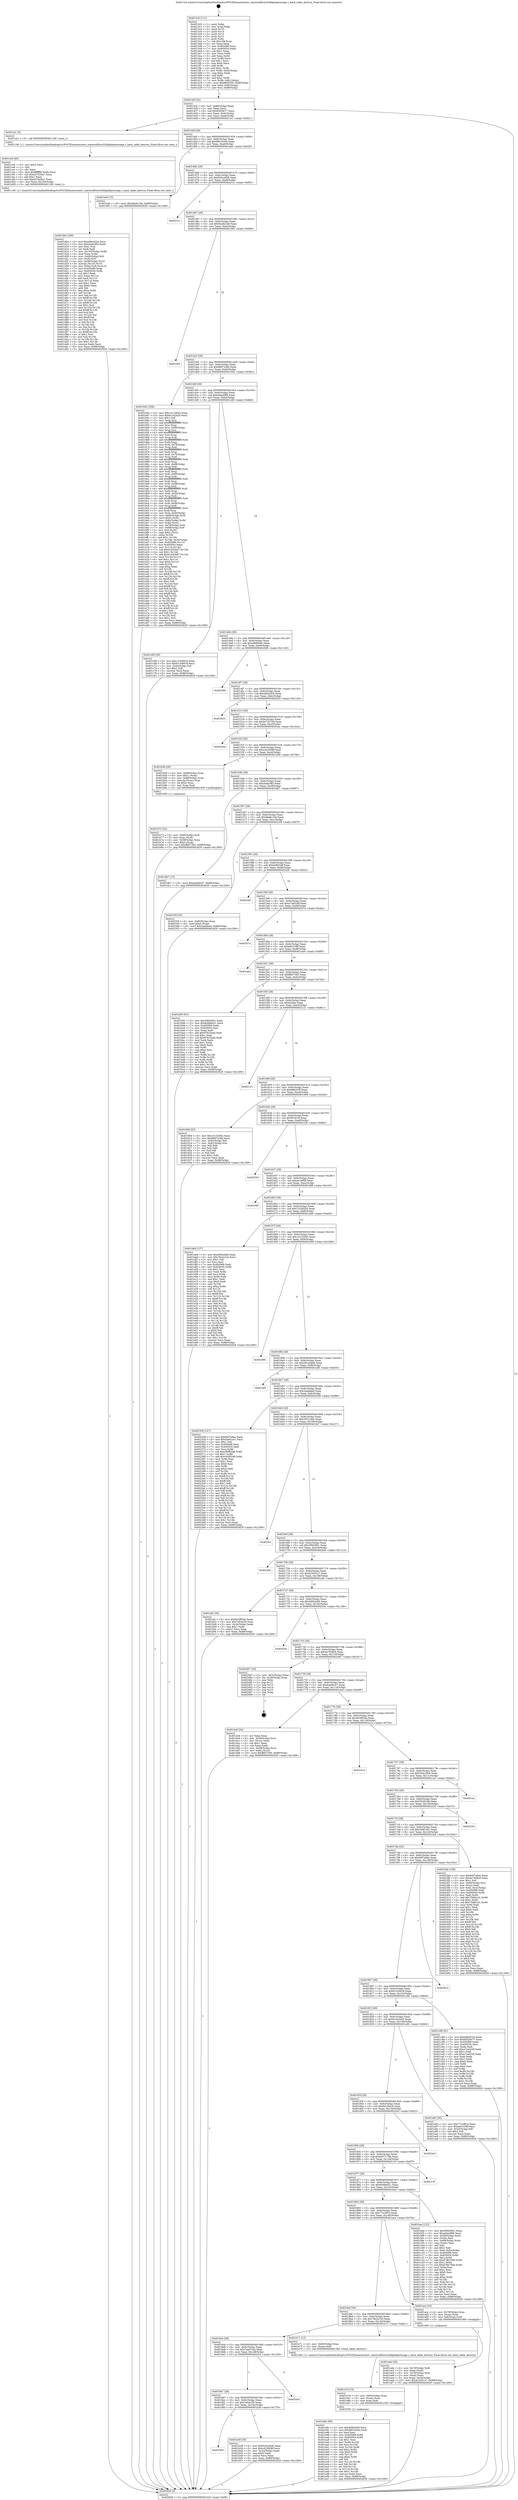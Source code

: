 digraph "0x4013c0" {
  label = "0x4013c0 (/mnt/c/Users/mathe/Desktop/tcc/POCII/binaries/extr_reactosdllwin32dbghelpstorage.c_hash_table_destroy_Final-ollvm.out::main(0))"
  labelloc = "t"
  node[shape=record]

  Entry [label="",width=0.3,height=0.3,shape=circle,fillcolor=black,style=filled]
  "0x40142f" [label="{
     0x40142f [32]\l
     | [instrs]\l
     &nbsp;&nbsp;0x40142f \<+6\>: mov -0x88(%rbp),%eax\l
     &nbsp;&nbsp;0x401435 \<+2\>: mov %eax,%ecx\l
     &nbsp;&nbsp;0x401437 \<+6\>: sub $0x83f28e77,%ecx\l
     &nbsp;&nbsp;0x40143d \<+6\>: mov %eax,-0x9c(%rbp)\l
     &nbsp;&nbsp;0x401443 \<+6\>: mov %ecx,-0xa0(%rbp)\l
     &nbsp;&nbsp;0x401449 \<+6\>: je 0000000000401ce1 \<main+0x921\>\l
  }"]
  "0x401ce1" [label="{
     0x401ce1 [5]\l
     | [instrs]\l
     &nbsp;&nbsp;0x401ce1 \<+5\>: call 0000000000401160 \<next_i\>\l
     | [calls]\l
     &nbsp;&nbsp;0x401160 \{1\} (/mnt/c/Users/mathe/Desktop/tcc/POCII/binaries/extr_reactosdllwin32dbghelpstorage.c_hash_table_destroy_Final-ollvm.out::next_i)\l
  }"]
  "0x40144f" [label="{
     0x40144f [28]\l
     | [instrs]\l
     &nbsp;&nbsp;0x40144f \<+5\>: jmp 0000000000401454 \<main+0x94\>\l
     &nbsp;&nbsp;0x401454 \<+6\>: mov -0x9c(%rbp),%eax\l
     &nbsp;&nbsp;0x40145a \<+5\>: sub $0x8851bc0a,%eax\l
     &nbsp;&nbsp;0x40145f \<+6\>: mov %eax,-0xa4(%rbp)\l
     &nbsp;&nbsp;0x401465 \<+6\>: je 0000000000401ee6 \<main+0xb26\>\l
  }"]
  Exit [label="",width=0.3,height=0.3,shape=circle,fillcolor=black,style=filled,peripheries=2]
  "0x401ee6" [label="{
     0x401ee6 [15]\l
     | [instrs]\l
     &nbsp;&nbsp;0x401ee6 \<+10\>: movl $0xdba6c10e,-0x88(%rbp)\l
     &nbsp;&nbsp;0x401ef0 \<+5\>: jmp 0000000000402629 \<main+0x1269\>\l
  }"]
  "0x40146b" [label="{
     0x40146b [28]\l
     | [instrs]\l
     &nbsp;&nbsp;0x40146b \<+5\>: jmp 0000000000401470 \<main+0xb0\>\l
     &nbsp;&nbsp;0x401470 \<+6\>: mov -0x9c(%rbp),%eax\l
     &nbsp;&nbsp;0x401476 \<+5\>: sub $0x925ce928,%eax\l
     &nbsp;&nbsp;0x40147b \<+6\>: mov %eax,-0xa8(%rbp)\l
     &nbsp;&nbsp;0x401481 \<+6\>: je 000000000040231c \<main+0xf5c\>\l
  }"]
  "0x401e8c" [label="{
     0x401e8c [90]\l
     | [instrs]\l
     &nbsp;&nbsp;0x401e8c \<+5\>: mov $0x495b44f4,%ecx\l
     &nbsp;&nbsp;0x401e91 \<+5\>: mov $0x8851bc0a,%edx\l
     &nbsp;&nbsp;0x401e96 \<+2\>: xor %esi,%esi\l
     &nbsp;&nbsp;0x401e98 \<+8\>: mov 0x405068,%r8d\l
     &nbsp;&nbsp;0x401ea0 \<+8\>: mov 0x405054,%r9d\l
     &nbsp;&nbsp;0x401ea8 \<+3\>: sub $0x1,%esi\l
     &nbsp;&nbsp;0x401eab \<+3\>: mov %r8d,%r10d\l
     &nbsp;&nbsp;0x401eae \<+3\>: add %esi,%r10d\l
     &nbsp;&nbsp;0x401eb1 \<+4\>: imul %r10d,%r8d\l
     &nbsp;&nbsp;0x401eb5 \<+4\>: and $0x1,%r8d\l
     &nbsp;&nbsp;0x401eb9 \<+4\>: cmp $0x0,%r8d\l
     &nbsp;&nbsp;0x401ebd \<+4\>: sete %r11b\l
     &nbsp;&nbsp;0x401ec1 \<+4\>: cmp $0xa,%r9d\l
     &nbsp;&nbsp;0x401ec5 \<+3\>: setl %bl\l
     &nbsp;&nbsp;0x401ec8 \<+3\>: mov %r11b,%r14b\l
     &nbsp;&nbsp;0x401ecb \<+3\>: and %bl,%r14b\l
     &nbsp;&nbsp;0x401ece \<+3\>: xor %bl,%r11b\l
     &nbsp;&nbsp;0x401ed1 \<+3\>: or %r11b,%r14b\l
     &nbsp;&nbsp;0x401ed4 \<+4\>: test $0x1,%r14b\l
     &nbsp;&nbsp;0x401ed8 \<+3\>: cmovne %edx,%ecx\l
     &nbsp;&nbsp;0x401edb \<+6\>: mov %ecx,-0x88(%rbp)\l
     &nbsp;&nbsp;0x401ee1 \<+5\>: jmp 0000000000402629 \<main+0x1269\>\l
  }"]
  "0x40231c" [label="{
     0x40231c\l
  }", style=dashed]
  "0x401487" [label="{
     0x401487 [28]\l
     | [instrs]\l
     &nbsp;&nbsp;0x401487 \<+5\>: jmp 000000000040148c \<main+0xcc\>\l
     &nbsp;&nbsp;0x40148c \<+6\>: mov -0x9c(%rbp),%eax\l
     &nbsp;&nbsp;0x401492 \<+5\>: sub $0x92a822e0,%eax\l
     &nbsp;&nbsp;0x401497 \<+6\>: mov %eax,-0xac(%rbp)\l
     &nbsp;&nbsp;0x40149d \<+6\>: je 0000000000401f50 \<main+0xb90\>\l
  }"]
  "0x401e7d" [label="{
     0x401e7d [15]\l
     | [instrs]\l
     &nbsp;&nbsp;0x401e7d \<+4\>: mov -0x60(%rbp),%rax\l
     &nbsp;&nbsp;0x401e81 \<+3\>: mov (%rax),%rax\l
     &nbsp;&nbsp;0x401e84 \<+3\>: mov %rax,%rdi\l
     &nbsp;&nbsp;0x401e87 \<+5\>: call 0000000000401030 \<free@plt\>\l
     | [calls]\l
     &nbsp;&nbsp;0x401030 \{1\} (unknown)\l
  }"]
  "0x401f50" [label="{
     0x401f50\l
  }", style=dashed]
  "0x4014a3" [label="{
     0x4014a3 [28]\l
     | [instrs]\l
     &nbsp;&nbsp;0x4014a3 \<+5\>: jmp 00000000004014a8 \<main+0xe8\>\l
     &nbsp;&nbsp;0x4014a8 \<+6\>: mov -0x9c(%rbp),%eax\l
     &nbsp;&nbsp;0x4014ae \<+5\>: sub $0x98d72c8d,%eax\l
     &nbsp;&nbsp;0x4014b3 \<+6\>: mov %eax,-0xb0(%rbp)\l
     &nbsp;&nbsp;0x4014b9 \<+6\>: je 0000000000401942 \<main+0x582\>\l
  }"]
  "0x401d0e" [label="{
     0x401d0e [169]\l
     | [instrs]\l
     &nbsp;&nbsp;0x401d0e \<+5\>: mov $0xafdcd324,%ecx\l
     &nbsp;&nbsp;0x401d13 \<+5\>: mov $0xcbebcf83,%edx\l
     &nbsp;&nbsp;0x401d18 \<+3\>: mov $0x1,%sil\l
     &nbsp;&nbsp;0x401d1b \<+2\>: xor %edi,%edi\l
     &nbsp;&nbsp;0x401d1d \<+7\>: mov -0x150(%rbp),%r8d\l
     &nbsp;&nbsp;0x401d24 \<+4\>: imul %eax,%r8d\l
     &nbsp;&nbsp;0x401d28 \<+4\>: mov -0x60(%rbp),%r9\l
     &nbsp;&nbsp;0x401d2c \<+3\>: mov (%r9),%r9\l
     &nbsp;&nbsp;0x401d2f \<+4\>: mov -0x58(%rbp),%r10\l
     &nbsp;&nbsp;0x401d33 \<+3\>: movslq (%r10),%r10\l
     &nbsp;&nbsp;0x401d36 \<+4\>: mov %r8d,(%r9,%r10,4)\l
     &nbsp;&nbsp;0x401d3a \<+7\>: mov 0x405068,%eax\l
     &nbsp;&nbsp;0x401d41 \<+8\>: mov 0x405054,%r8d\l
     &nbsp;&nbsp;0x401d49 \<+3\>: sub $0x1,%edi\l
     &nbsp;&nbsp;0x401d4c \<+3\>: mov %eax,%r11d\l
     &nbsp;&nbsp;0x401d4f \<+3\>: add %edi,%r11d\l
     &nbsp;&nbsp;0x401d52 \<+4\>: imul %r11d,%eax\l
     &nbsp;&nbsp;0x401d56 \<+3\>: and $0x1,%eax\l
     &nbsp;&nbsp;0x401d59 \<+3\>: cmp $0x0,%eax\l
     &nbsp;&nbsp;0x401d5c \<+3\>: sete %bl\l
     &nbsp;&nbsp;0x401d5f \<+4\>: cmp $0xa,%r8d\l
     &nbsp;&nbsp;0x401d63 \<+4\>: setl %r14b\l
     &nbsp;&nbsp;0x401d67 \<+3\>: mov %bl,%r15b\l
     &nbsp;&nbsp;0x401d6a \<+4\>: xor $0xff,%r15b\l
     &nbsp;&nbsp;0x401d6e \<+3\>: mov %r14b,%r12b\l
     &nbsp;&nbsp;0x401d71 \<+4\>: xor $0xff,%r12b\l
     &nbsp;&nbsp;0x401d75 \<+4\>: xor $0x1,%sil\l
     &nbsp;&nbsp;0x401d79 \<+3\>: mov %r15b,%r13b\l
     &nbsp;&nbsp;0x401d7c \<+4\>: and $0xff,%r13b\l
     &nbsp;&nbsp;0x401d80 \<+3\>: and %sil,%bl\l
     &nbsp;&nbsp;0x401d83 \<+3\>: mov %r12b,%al\l
     &nbsp;&nbsp;0x401d86 \<+2\>: and $0xff,%al\l
     &nbsp;&nbsp;0x401d88 \<+3\>: and %sil,%r14b\l
     &nbsp;&nbsp;0x401d8b \<+3\>: or %bl,%r13b\l
     &nbsp;&nbsp;0x401d8e \<+3\>: or %r14b,%al\l
     &nbsp;&nbsp;0x401d91 \<+3\>: xor %al,%r13b\l
     &nbsp;&nbsp;0x401d94 \<+3\>: or %r12b,%r15b\l
     &nbsp;&nbsp;0x401d97 \<+4\>: xor $0xff,%r15b\l
     &nbsp;&nbsp;0x401d9b \<+4\>: or $0x1,%sil\l
     &nbsp;&nbsp;0x401d9f \<+3\>: and %sil,%r15b\l
     &nbsp;&nbsp;0x401da2 \<+3\>: or %r15b,%r13b\l
     &nbsp;&nbsp;0x401da5 \<+4\>: test $0x1,%r13b\l
     &nbsp;&nbsp;0x401da9 \<+3\>: cmovne %edx,%ecx\l
     &nbsp;&nbsp;0x401dac \<+6\>: mov %ecx,-0x88(%rbp)\l
     &nbsp;&nbsp;0x401db2 \<+5\>: jmp 0000000000402629 \<main+0x1269\>\l
  }"]
  "0x401942" [label="{
     0x401942 [336]\l
     | [instrs]\l
     &nbsp;&nbsp;0x401942 \<+5\>: mov $0x14132943,%eax\l
     &nbsp;&nbsp;0x401947 \<+5\>: mov $0x6c1b2b20,%ecx\l
     &nbsp;&nbsp;0x40194c \<+2\>: mov $0x1,%dl\l
     &nbsp;&nbsp;0x40194e \<+3\>: mov %rsp,%rsi\l
     &nbsp;&nbsp;0x401951 \<+4\>: add $0xfffffffffffffff0,%rsi\l
     &nbsp;&nbsp;0x401955 \<+3\>: mov %rsi,%rsp\l
     &nbsp;&nbsp;0x401958 \<+4\>: mov %rsi,-0x80(%rbp)\l
     &nbsp;&nbsp;0x40195c \<+3\>: mov %rsp,%rsi\l
     &nbsp;&nbsp;0x40195f \<+4\>: add $0xfffffffffffffff0,%rsi\l
     &nbsp;&nbsp;0x401963 \<+3\>: mov %rsi,%rsp\l
     &nbsp;&nbsp;0x401966 \<+3\>: mov %rsp,%rdi\l
     &nbsp;&nbsp;0x401969 \<+4\>: add $0xfffffffffffffff0,%rdi\l
     &nbsp;&nbsp;0x40196d \<+3\>: mov %rdi,%rsp\l
     &nbsp;&nbsp;0x401970 \<+4\>: mov %rdi,-0x78(%rbp)\l
     &nbsp;&nbsp;0x401974 \<+3\>: mov %rsp,%rdi\l
     &nbsp;&nbsp;0x401977 \<+4\>: add $0xfffffffffffffff0,%rdi\l
     &nbsp;&nbsp;0x40197b \<+3\>: mov %rdi,%rsp\l
     &nbsp;&nbsp;0x40197e \<+4\>: mov %rdi,-0x70(%rbp)\l
     &nbsp;&nbsp;0x401982 \<+3\>: mov %rsp,%rdi\l
     &nbsp;&nbsp;0x401985 \<+4\>: add $0xfffffffffffffff0,%rdi\l
     &nbsp;&nbsp;0x401989 \<+3\>: mov %rdi,%rsp\l
     &nbsp;&nbsp;0x40198c \<+4\>: mov %rdi,-0x68(%rbp)\l
     &nbsp;&nbsp;0x401990 \<+3\>: mov %rsp,%rdi\l
     &nbsp;&nbsp;0x401993 \<+4\>: add $0xfffffffffffffff0,%rdi\l
     &nbsp;&nbsp;0x401997 \<+3\>: mov %rdi,%rsp\l
     &nbsp;&nbsp;0x40199a \<+4\>: mov %rdi,-0x60(%rbp)\l
     &nbsp;&nbsp;0x40199e \<+3\>: mov %rsp,%rdi\l
     &nbsp;&nbsp;0x4019a1 \<+4\>: add $0xfffffffffffffff0,%rdi\l
     &nbsp;&nbsp;0x4019a5 \<+3\>: mov %rdi,%rsp\l
     &nbsp;&nbsp;0x4019a8 \<+4\>: mov %rdi,-0x58(%rbp)\l
     &nbsp;&nbsp;0x4019ac \<+3\>: mov %rsp,%rdi\l
     &nbsp;&nbsp;0x4019af \<+4\>: add $0xfffffffffffffff0,%rdi\l
     &nbsp;&nbsp;0x4019b3 \<+3\>: mov %rdi,%rsp\l
     &nbsp;&nbsp;0x4019b6 \<+4\>: mov %rdi,-0x50(%rbp)\l
     &nbsp;&nbsp;0x4019ba \<+3\>: mov %rsp,%rdi\l
     &nbsp;&nbsp;0x4019bd \<+4\>: add $0xfffffffffffffff0,%rdi\l
     &nbsp;&nbsp;0x4019c1 \<+3\>: mov %rdi,%rsp\l
     &nbsp;&nbsp;0x4019c4 \<+4\>: mov %rdi,-0x48(%rbp)\l
     &nbsp;&nbsp;0x4019c8 \<+3\>: mov %rsp,%rdi\l
     &nbsp;&nbsp;0x4019cb \<+4\>: add $0xfffffffffffffff0,%rdi\l
     &nbsp;&nbsp;0x4019cf \<+3\>: mov %rdi,%rsp\l
     &nbsp;&nbsp;0x4019d2 \<+4\>: mov %rdi,-0x40(%rbp)\l
     &nbsp;&nbsp;0x4019d6 \<+4\>: mov -0x80(%rbp),%rdi\l
     &nbsp;&nbsp;0x4019da \<+6\>: movl $0x0,(%rdi)\l
     &nbsp;&nbsp;0x4019e0 \<+7\>: mov -0x8c(%rbp),%r8d\l
     &nbsp;&nbsp;0x4019e7 \<+3\>: mov %r8d,(%rsi)\l
     &nbsp;&nbsp;0x4019ea \<+4\>: mov -0x78(%rbp),%rdi\l
     &nbsp;&nbsp;0x4019ee \<+7\>: mov -0x98(%rbp),%r9\l
     &nbsp;&nbsp;0x4019f5 \<+3\>: mov %r9,(%rdi)\l
     &nbsp;&nbsp;0x4019f8 \<+3\>: cmpl $0x2,(%rsi)\l
     &nbsp;&nbsp;0x4019fb \<+4\>: setne %r10b\l
     &nbsp;&nbsp;0x4019ff \<+4\>: and $0x1,%r10b\l
     &nbsp;&nbsp;0x401a03 \<+4\>: mov %r10b,-0x35(%rbp)\l
     &nbsp;&nbsp;0x401a07 \<+8\>: mov 0x405068,%r11d\l
     &nbsp;&nbsp;0x401a0f \<+7\>: mov 0x405054,%ebx\l
     &nbsp;&nbsp;0x401a16 \<+3\>: mov %r11d,%r14d\l
     &nbsp;&nbsp;0x401a19 \<+7\>: sub $0x41643ed7,%r14d\l
     &nbsp;&nbsp;0x401a20 \<+4\>: sub $0x1,%r14d\l
     &nbsp;&nbsp;0x401a24 \<+7\>: add $0x41643ed7,%r14d\l
     &nbsp;&nbsp;0x401a2b \<+4\>: imul %r14d,%r11d\l
     &nbsp;&nbsp;0x401a2f \<+4\>: and $0x1,%r11d\l
     &nbsp;&nbsp;0x401a33 \<+4\>: cmp $0x0,%r11d\l
     &nbsp;&nbsp;0x401a37 \<+4\>: sete %r10b\l
     &nbsp;&nbsp;0x401a3b \<+3\>: cmp $0xa,%ebx\l
     &nbsp;&nbsp;0x401a3e \<+4\>: setl %r15b\l
     &nbsp;&nbsp;0x401a42 \<+3\>: mov %r10b,%r12b\l
     &nbsp;&nbsp;0x401a45 \<+4\>: xor $0xff,%r12b\l
     &nbsp;&nbsp;0x401a49 \<+3\>: mov %r15b,%r13b\l
     &nbsp;&nbsp;0x401a4c \<+4\>: xor $0xff,%r13b\l
     &nbsp;&nbsp;0x401a50 \<+3\>: xor $0x1,%dl\l
     &nbsp;&nbsp;0x401a53 \<+3\>: mov %r12b,%sil\l
     &nbsp;&nbsp;0x401a56 \<+4\>: and $0xff,%sil\l
     &nbsp;&nbsp;0x401a5a \<+3\>: and %dl,%r10b\l
     &nbsp;&nbsp;0x401a5d \<+3\>: mov %r13b,%dil\l
     &nbsp;&nbsp;0x401a60 \<+4\>: and $0xff,%dil\l
     &nbsp;&nbsp;0x401a64 \<+3\>: and %dl,%r15b\l
     &nbsp;&nbsp;0x401a67 \<+3\>: or %r10b,%sil\l
     &nbsp;&nbsp;0x401a6a \<+3\>: or %r15b,%dil\l
     &nbsp;&nbsp;0x401a6d \<+3\>: xor %dil,%sil\l
     &nbsp;&nbsp;0x401a70 \<+3\>: or %r13b,%r12b\l
     &nbsp;&nbsp;0x401a73 \<+4\>: xor $0xff,%r12b\l
     &nbsp;&nbsp;0x401a77 \<+3\>: or $0x1,%dl\l
     &nbsp;&nbsp;0x401a7a \<+3\>: and %dl,%r12b\l
     &nbsp;&nbsp;0x401a7d \<+3\>: or %r12b,%sil\l
     &nbsp;&nbsp;0x401a80 \<+4\>: test $0x1,%sil\l
     &nbsp;&nbsp;0x401a84 \<+3\>: cmovne %ecx,%eax\l
     &nbsp;&nbsp;0x401a87 \<+6\>: mov %eax,-0x88(%rbp)\l
     &nbsp;&nbsp;0x401a8d \<+5\>: jmp 0000000000402629 \<main+0x1269\>\l
  }"]
  "0x4014bf" [label="{
     0x4014bf [28]\l
     | [instrs]\l
     &nbsp;&nbsp;0x4014bf \<+5\>: jmp 00000000004014c4 \<main+0x104\>\l
     &nbsp;&nbsp;0x4014c4 \<+6\>: mov -0x9c(%rbp),%eax\l
     &nbsp;&nbsp;0x4014ca \<+5\>: sub $0xa0ea4f89,%eax\l
     &nbsp;&nbsp;0x4014cf \<+6\>: mov %eax,-0xb4(%rbp)\l
     &nbsp;&nbsp;0x4014d5 \<+6\>: je 0000000000401c68 \<main+0x8a8\>\l
  }"]
  "0x401ce6" [label="{
     0x401ce6 [40]\l
     | [instrs]\l
     &nbsp;&nbsp;0x401ce6 \<+5\>: mov $0x2,%ecx\l
     &nbsp;&nbsp;0x401ceb \<+1\>: cltd\l
     &nbsp;&nbsp;0x401cec \<+2\>: idiv %ecx\l
     &nbsp;&nbsp;0x401cee \<+6\>: imul $0xfffffffe,%edx,%ecx\l
     &nbsp;&nbsp;0x401cf4 \<+6\>: sub $0xb37426a7,%ecx\l
     &nbsp;&nbsp;0x401cfa \<+3\>: add $0x1,%ecx\l
     &nbsp;&nbsp;0x401cfd \<+6\>: add $0xb37426a7,%ecx\l
     &nbsp;&nbsp;0x401d03 \<+6\>: mov %ecx,-0x150(%rbp)\l
     &nbsp;&nbsp;0x401d09 \<+5\>: call 0000000000401160 \<next_i\>\l
     | [calls]\l
     &nbsp;&nbsp;0x401160 \{1\} (/mnt/c/Users/mathe/Desktop/tcc/POCII/binaries/extr_reactosdllwin32dbghelpstorage.c_hash_table_destroy_Final-ollvm.out::next_i)\l
  }"]
  "0x401c68" [label="{
     0x401c68 [30]\l
     | [instrs]\l
     &nbsp;&nbsp;0x401c68 \<+5\>: mov $0x12328204,%eax\l
     &nbsp;&nbsp;0x401c6d \<+5\>: mov $0x613c9918,%ecx\l
     &nbsp;&nbsp;0x401c72 \<+3\>: mov -0x2e(%rbp),%dl\l
     &nbsp;&nbsp;0x401c75 \<+3\>: test $0x1,%dl\l
     &nbsp;&nbsp;0x401c78 \<+3\>: cmovne %ecx,%eax\l
     &nbsp;&nbsp;0x401c7b \<+6\>: mov %eax,-0x88(%rbp)\l
     &nbsp;&nbsp;0x401c81 \<+5\>: jmp 0000000000402629 \<main+0x1269\>\l
  }"]
  "0x4014db" [label="{
     0x4014db [28]\l
     | [instrs]\l
     &nbsp;&nbsp;0x4014db \<+5\>: jmp 00000000004014e0 \<main+0x120\>\l
     &nbsp;&nbsp;0x4014e0 \<+6\>: mov -0x9c(%rbp),%eax\l
     &nbsp;&nbsp;0x4014e6 \<+5\>: sub $0xa9989e6c,%eax\l
     &nbsp;&nbsp;0x4014eb \<+6\>: mov %eax,-0xb8(%rbp)\l
     &nbsp;&nbsp;0x4014f1 \<+6\>: je 0000000000402588 \<main+0x11c8\>\l
  }"]
  "0x401b73" [label="{
     0x401b73 [32]\l
     | [instrs]\l
     &nbsp;&nbsp;0x401b73 \<+4\>: mov -0x60(%rbp),%rdi\l
     &nbsp;&nbsp;0x401b77 \<+3\>: mov %rax,(%rdi)\l
     &nbsp;&nbsp;0x401b7a \<+4\>: mov -0x58(%rbp),%rax\l
     &nbsp;&nbsp;0x401b7e \<+6\>: movl $0x0,(%rax)\l
     &nbsp;&nbsp;0x401b84 \<+10\>: movl $0xffd573b5,-0x88(%rbp)\l
     &nbsp;&nbsp;0x401b8e \<+5\>: jmp 0000000000402629 \<main+0x1269\>\l
  }"]
  "0x402588" [label="{
     0x402588\l
  }", style=dashed]
  "0x4014f7" [label="{
     0x4014f7 [28]\l
     | [instrs]\l
     &nbsp;&nbsp;0x4014f7 \<+5\>: jmp 00000000004014fc \<main+0x13c\>\l
     &nbsp;&nbsp;0x4014fc \<+6\>: mov -0x9c(%rbp),%eax\l
     &nbsp;&nbsp;0x401502 \<+5\>: sub $0xafdcd324,%eax\l
     &nbsp;&nbsp;0x401507 \<+6\>: mov %eax,-0xbc(%rbp)\l
     &nbsp;&nbsp;0x40150d \<+6\>: je 0000000000402503 \<main+0x1143\>\l
  }"]
  "0x401903" [label="{
     0x401903\l
  }", style=dashed]
  "0x402503" [label="{
     0x402503\l
  }", style=dashed]
  "0x401513" [label="{
     0x401513 [28]\l
     | [instrs]\l
     &nbsp;&nbsp;0x401513 \<+5\>: jmp 0000000000401518 \<main+0x158\>\l
     &nbsp;&nbsp;0x401518 \<+6\>: mov -0x9c(%rbp),%eax\l
     &nbsp;&nbsp;0x40151e \<+5\>: sub $0xbc7327d4,%eax\l
     &nbsp;&nbsp;0x401523 \<+6\>: mov %eax,-0xc0(%rbp)\l
     &nbsp;&nbsp;0x401529 \<+6\>: je 00000000004025ea \<main+0x122a\>\l
  }"]
  "0x401b38" [label="{
     0x401b38 [30]\l
     | [instrs]\l
     &nbsp;&nbsp;0x401b38 \<+5\>: mov $0x925ce928,%eax\l
     &nbsp;&nbsp;0x401b3d \<+5\>: mov $0xc423006f,%ecx\l
     &nbsp;&nbsp;0x401b42 \<+3\>: mov -0x34(%rbp),%edx\l
     &nbsp;&nbsp;0x401b45 \<+3\>: cmp $0x0,%edx\l
     &nbsp;&nbsp;0x401b48 \<+3\>: cmove %ecx,%eax\l
     &nbsp;&nbsp;0x401b4b \<+6\>: mov %eax,-0x88(%rbp)\l
     &nbsp;&nbsp;0x401b51 \<+5\>: jmp 0000000000402629 \<main+0x1269\>\l
  }"]
  "0x4025ea" [label="{
     0x4025ea\l
  }", style=dashed]
  "0x40152f" [label="{
     0x40152f [28]\l
     | [instrs]\l
     &nbsp;&nbsp;0x40152f \<+5\>: jmp 0000000000401534 \<main+0x174\>\l
     &nbsp;&nbsp;0x401534 \<+6\>: mov -0x9c(%rbp),%eax\l
     &nbsp;&nbsp;0x40153a \<+5\>: sub $0xc423006f,%eax\l
     &nbsp;&nbsp;0x40153f \<+6\>: mov %eax,-0xc4(%rbp)\l
     &nbsp;&nbsp;0x401545 \<+6\>: je 0000000000401b56 \<main+0x796\>\l
  }"]
  "0x4018e7" [label="{
     0x4018e7 [28]\l
     | [instrs]\l
     &nbsp;&nbsp;0x4018e7 \<+5\>: jmp 00000000004018ec \<main+0x52c\>\l
     &nbsp;&nbsp;0x4018ec \<+6\>: mov -0x9c(%rbp),%eax\l
     &nbsp;&nbsp;0x4018f2 \<+5\>: sub $0x7efcbc2b,%eax\l
     &nbsp;&nbsp;0x4018f7 \<+6\>: mov %eax,-0x14c(%rbp)\l
     &nbsp;&nbsp;0x4018fd \<+6\>: je 0000000000401b38 \<main+0x778\>\l
  }"]
  "0x401b56" [label="{
     0x401b56 [29]\l
     | [instrs]\l
     &nbsp;&nbsp;0x401b56 \<+4\>: mov -0x68(%rbp),%rax\l
     &nbsp;&nbsp;0x401b5a \<+6\>: movl $0x1,(%rax)\l
     &nbsp;&nbsp;0x401b60 \<+4\>: mov -0x68(%rbp),%rax\l
     &nbsp;&nbsp;0x401b64 \<+3\>: movslq (%rax),%rax\l
     &nbsp;&nbsp;0x401b67 \<+4\>: shl $0x2,%rax\l
     &nbsp;&nbsp;0x401b6b \<+3\>: mov %rax,%rdi\l
     &nbsp;&nbsp;0x401b6e \<+5\>: call 0000000000401050 \<malloc@plt\>\l
     | [calls]\l
     &nbsp;&nbsp;0x401050 \{1\} (unknown)\l
  }"]
  "0x40154b" [label="{
     0x40154b [28]\l
     | [instrs]\l
     &nbsp;&nbsp;0x40154b \<+5\>: jmp 0000000000401550 \<main+0x190\>\l
     &nbsp;&nbsp;0x401550 \<+6\>: mov -0x9c(%rbp),%eax\l
     &nbsp;&nbsp;0x401556 \<+5\>: sub $0xcbebcf83,%eax\l
     &nbsp;&nbsp;0x40155b \<+6\>: mov %eax,-0xc8(%rbp)\l
     &nbsp;&nbsp;0x401561 \<+6\>: je 0000000000401db7 \<main+0x9f7\>\l
  }"]
  "0x4025c5" [label="{
     0x4025c5\l
  }", style=dashed]
  "0x401db7" [label="{
     0x401db7 [15]\l
     | [instrs]\l
     &nbsp;&nbsp;0x401db7 \<+10\>: movl $0x4ae0bc47,-0x88(%rbp)\l
     &nbsp;&nbsp;0x401dc1 \<+5\>: jmp 0000000000402629 \<main+0x1269\>\l
  }"]
  "0x401567" [label="{
     0x401567 [28]\l
     | [instrs]\l
     &nbsp;&nbsp;0x401567 \<+5\>: jmp 000000000040156c \<main+0x1ac\>\l
     &nbsp;&nbsp;0x40156c \<+6\>: mov -0x9c(%rbp),%eax\l
     &nbsp;&nbsp;0x401572 \<+5\>: sub $0xdba6c10e,%eax\l
     &nbsp;&nbsp;0x401577 \<+6\>: mov %eax,-0xcc(%rbp)\l
     &nbsp;&nbsp;0x40157d \<+6\>: je 000000000040233f \<main+0xf7f\>\l
  }"]
  "0x4018cb" [label="{
     0x4018cb [28]\l
     | [instrs]\l
     &nbsp;&nbsp;0x4018cb \<+5\>: jmp 00000000004018d0 \<main+0x510\>\l
     &nbsp;&nbsp;0x4018d0 \<+6\>: mov -0x9c(%rbp),%eax\l
     &nbsp;&nbsp;0x4018d6 \<+5\>: sub $0x7ead7c0a,%eax\l
     &nbsp;&nbsp;0x4018db \<+6\>: mov %eax,-0x148(%rbp)\l
     &nbsp;&nbsp;0x4018e1 \<+6\>: je 00000000004025c5 \<main+0x1205\>\l
  }"]
  "0x40233f" [label="{
     0x40233f [25]\l
     | [instrs]\l
     &nbsp;&nbsp;0x40233f \<+4\>: mov -0x80(%rbp),%rax\l
     &nbsp;&nbsp;0x402343 \<+6\>: movl $0x0,(%rax)\l
     &nbsp;&nbsp;0x402349 \<+10\>: movl $0x2aabfaed,-0x88(%rbp)\l
     &nbsp;&nbsp;0x402353 \<+5\>: jmp 0000000000402629 \<main+0x1269\>\l
  }"]
  "0x401583" [label="{
     0x401583 [28]\l
     | [instrs]\l
     &nbsp;&nbsp;0x401583 \<+5\>: jmp 0000000000401588 \<main+0x1c8\>\l
     &nbsp;&nbsp;0x401588 \<+6\>: mov -0x9c(%rbp),%eax\l
     &nbsp;&nbsp;0x40158e \<+5\>: sub $0xdcfb02df,%eax\l
     &nbsp;&nbsp;0x401593 \<+6\>: mov %eax,-0xd0(%rbp)\l
     &nbsp;&nbsp;0x401599 \<+6\>: je 00000000004022f2 \<main+0xf32\>\l
  }"]
  "0x401e71" [label="{
     0x401e71 [12]\l
     | [instrs]\l
     &nbsp;&nbsp;0x401e71 \<+4\>: mov -0x60(%rbp),%rax\l
     &nbsp;&nbsp;0x401e75 \<+3\>: mov (%rax),%rdi\l
     &nbsp;&nbsp;0x401e78 \<+5\>: call 00000000004013b0 \<hash_table_destroy\>\l
     | [calls]\l
     &nbsp;&nbsp;0x4013b0 \{1\} (/mnt/c/Users/mathe/Desktop/tcc/POCII/binaries/extr_reactosdllwin32dbghelpstorage.c_hash_table_destroy_Final-ollvm.out::hash_table_destroy)\l
  }"]
  "0x4022f2" [label="{
     0x4022f2\l
  }", style=dashed]
  "0x40159f" [label="{
     0x40159f [28]\l
     | [instrs]\l
     &nbsp;&nbsp;0x40159f \<+5\>: jmp 00000000004015a4 \<main+0x1e4\>\l
     &nbsp;&nbsp;0x4015a4 \<+6\>: mov -0x9c(%rbp),%eax\l
     &nbsp;&nbsp;0x4015aa \<+5\>: sub $0xe7a652df,%eax\l
     &nbsp;&nbsp;0x4015af \<+6\>: mov %eax,-0xd4(%rbp)\l
     &nbsp;&nbsp;0x4015b5 \<+6\>: je 000000000040207a \<main+0xcba\>\l
  }"]
  "0x401ade" [label="{
     0x401ade [30]\l
     | [instrs]\l
     &nbsp;&nbsp;0x401ade \<+4\>: mov -0x70(%rbp),%rdi\l
     &nbsp;&nbsp;0x401ae2 \<+2\>: mov %eax,(%rdi)\l
     &nbsp;&nbsp;0x401ae4 \<+4\>: mov -0x70(%rbp),%rdi\l
     &nbsp;&nbsp;0x401ae8 \<+2\>: mov (%rdi),%eax\l
     &nbsp;&nbsp;0x401aea \<+3\>: mov %eax,-0x34(%rbp)\l
     &nbsp;&nbsp;0x401aed \<+10\>: movl $0x423261c7,-0x88(%rbp)\l
     &nbsp;&nbsp;0x401af7 \<+5\>: jmp 0000000000402629 \<main+0x1269\>\l
  }"]
  "0x40207a" [label="{
     0x40207a\l
  }", style=dashed]
  "0x4015bb" [label="{
     0x4015bb [28]\l
     | [instrs]\l
     &nbsp;&nbsp;0x4015bb \<+5\>: jmp 00000000004015c0 \<main+0x200\>\l
     &nbsp;&nbsp;0x4015c0 \<+6\>: mov -0x9c(%rbp),%eax\l
     &nbsp;&nbsp;0x4015c6 \<+5\>: sub $0xe8c31f9f,%eax\l
     &nbsp;&nbsp;0x4015cb \<+6\>: mov %eax,-0xd8(%rbp)\l
     &nbsp;&nbsp;0x4015d1 \<+6\>: je 0000000000401ab0 \<main+0x6f0\>\l
  }"]
  "0x4018af" [label="{
     0x4018af [28]\l
     | [instrs]\l
     &nbsp;&nbsp;0x4018af \<+5\>: jmp 00000000004018b4 \<main+0x4f4\>\l
     &nbsp;&nbsp;0x4018b4 \<+6\>: mov -0x9c(%rbp),%eax\l
     &nbsp;&nbsp;0x4018ba \<+5\>: sub $0x79e2a7e5,%eax\l
     &nbsp;&nbsp;0x4018bf \<+6\>: mov %eax,-0x144(%rbp)\l
     &nbsp;&nbsp;0x4018c5 \<+6\>: je 0000000000401e71 \<main+0xab1\>\l
  }"]
  "0x401ab0" [label="{
     0x401ab0\l
  }", style=dashed]
  "0x4015d7" [label="{
     0x4015d7 [28]\l
     | [instrs]\l
     &nbsp;&nbsp;0x4015d7 \<+5\>: jmp 00000000004015dc \<main+0x21c\>\l
     &nbsp;&nbsp;0x4015dc \<+6\>: mov -0x9c(%rbp),%eax\l
     &nbsp;&nbsp;0x4015e2 \<+5\>: sub $0xffd573b5,%eax\l
     &nbsp;&nbsp;0x4015e7 \<+6\>: mov %eax,-0xdc(%rbp)\l
     &nbsp;&nbsp;0x4015ed \<+6\>: je 0000000000401b93 \<main+0x7d3\>\l
  }"]
  "0x401ace" [label="{
     0x401ace [16]\l
     | [instrs]\l
     &nbsp;&nbsp;0x401ace \<+4\>: mov -0x78(%rbp),%rax\l
     &nbsp;&nbsp;0x401ad2 \<+3\>: mov (%rax),%rax\l
     &nbsp;&nbsp;0x401ad5 \<+4\>: mov 0x8(%rax),%rdi\l
     &nbsp;&nbsp;0x401ad9 \<+5\>: call 0000000000401060 \<atoi@plt\>\l
     | [calls]\l
     &nbsp;&nbsp;0x401060 \{1\} (unknown)\l
  }"]
  "0x401b93" [label="{
     0x401b93 [91]\l
     | [instrs]\l
     &nbsp;&nbsp;0x401b93 \<+5\>: mov $0x39f42801,%eax\l
     &nbsp;&nbsp;0x401b98 \<+5\>: mov $0x6d48a621,%ecx\l
     &nbsp;&nbsp;0x401b9d \<+7\>: mov 0x405068,%edx\l
     &nbsp;&nbsp;0x401ba4 \<+7\>: mov 0x405054,%esi\l
     &nbsp;&nbsp;0x401bab \<+2\>: mov %edx,%edi\l
     &nbsp;&nbsp;0x401bad \<+6\>: add $0x97823eeb,%edi\l
     &nbsp;&nbsp;0x401bb3 \<+3\>: sub $0x1,%edi\l
     &nbsp;&nbsp;0x401bb6 \<+6\>: sub $0x97823eeb,%edi\l
     &nbsp;&nbsp;0x401bbc \<+3\>: imul %edi,%edx\l
     &nbsp;&nbsp;0x401bbf \<+3\>: and $0x1,%edx\l
     &nbsp;&nbsp;0x401bc2 \<+3\>: cmp $0x0,%edx\l
     &nbsp;&nbsp;0x401bc5 \<+4\>: sete %r8b\l
     &nbsp;&nbsp;0x401bc9 \<+3\>: cmp $0xa,%esi\l
     &nbsp;&nbsp;0x401bcc \<+4\>: setl %r9b\l
     &nbsp;&nbsp;0x401bd0 \<+3\>: mov %r8b,%r10b\l
     &nbsp;&nbsp;0x401bd3 \<+3\>: and %r9b,%r10b\l
     &nbsp;&nbsp;0x401bd6 \<+3\>: xor %r9b,%r8b\l
     &nbsp;&nbsp;0x401bd9 \<+3\>: or %r8b,%r10b\l
     &nbsp;&nbsp;0x401bdc \<+4\>: test $0x1,%r10b\l
     &nbsp;&nbsp;0x401be0 \<+3\>: cmovne %ecx,%eax\l
     &nbsp;&nbsp;0x401be3 \<+6\>: mov %eax,-0x88(%rbp)\l
     &nbsp;&nbsp;0x401be9 \<+5\>: jmp 0000000000402629 \<main+0x1269\>\l
  }"]
  "0x4015f3" [label="{
     0x4015f3 [28]\l
     | [instrs]\l
     &nbsp;&nbsp;0x4015f3 \<+5\>: jmp 00000000004015f8 \<main+0x238\>\l
     &nbsp;&nbsp;0x4015f8 \<+6\>: mov -0x9c(%rbp),%eax\l
     &nbsp;&nbsp;0x4015fe \<+5\>: sub $0xba2fee,%eax\l
     &nbsp;&nbsp;0x401603 \<+6\>: mov %eax,-0xe0(%rbp)\l
     &nbsp;&nbsp;0x401609 \<+6\>: je 0000000000402121 \<main+0xd61\>\l
  }"]
  "0x401893" [label="{
     0x401893 [28]\l
     | [instrs]\l
     &nbsp;&nbsp;0x401893 \<+5\>: jmp 0000000000401898 \<main+0x4d8\>\l
     &nbsp;&nbsp;0x401898 \<+6\>: mov -0x9c(%rbp),%eax\l
     &nbsp;&nbsp;0x40189e \<+5\>: sub $0x772c9f10,%eax\l
     &nbsp;&nbsp;0x4018a3 \<+6\>: mov %eax,-0x140(%rbp)\l
     &nbsp;&nbsp;0x4018a9 \<+6\>: je 0000000000401ace \<main+0x70e\>\l
  }"]
  "0x402121" [label="{
     0x402121\l
  }", style=dashed]
  "0x40160f" [label="{
     0x40160f [28]\l
     | [instrs]\l
     &nbsp;&nbsp;0x40160f \<+5\>: jmp 0000000000401614 \<main+0x254\>\l
     &nbsp;&nbsp;0x401614 \<+6\>: mov -0x9c(%rbp),%eax\l
     &nbsp;&nbsp;0x40161a \<+5\>: sub $0x89d355f,%eax\l
     &nbsp;&nbsp;0x40161f \<+6\>: mov %eax,-0xe4(%rbp)\l
     &nbsp;&nbsp;0x401625 \<+6\>: je 000000000040190d \<main+0x54d\>\l
  }"]
  "0x401bee" [label="{
     0x401bee [122]\l
     | [instrs]\l
     &nbsp;&nbsp;0x401bee \<+5\>: mov $0x39f42801,%eax\l
     &nbsp;&nbsp;0x401bf3 \<+5\>: mov $0xa0ea4f89,%ecx\l
     &nbsp;&nbsp;0x401bf8 \<+4\>: mov -0x58(%rbp),%rdx\l
     &nbsp;&nbsp;0x401bfc \<+2\>: mov (%rdx),%esi\l
     &nbsp;&nbsp;0x401bfe \<+4\>: mov -0x68(%rbp),%rdx\l
     &nbsp;&nbsp;0x401c02 \<+2\>: cmp (%rdx),%esi\l
     &nbsp;&nbsp;0x401c04 \<+4\>: setl %dil\l
     &nbsp;&nbsp;0x401c08 \<+4\>: and $0x1,%dil\l
     &nbsp;&nbsp;0x401c0c \<+4\>: mov %dil,-0x2e(%rbp)\l
     &nbsp;&nbsp;0x401c10 \<+7\>: mov 0x405068,%esi\l
     &nbsp;&nbsp;0x401c17 \<+8\>: mov 0x405054,%r8d\l
     &nbsp;&nbsp;0x401c1f \<+3\>: mov %esi,%r9d\l
     &nbsp;&nbsp;0x401c22 \<+7\>: add $0xd78b758d,%r9d\l
     &nbsp;&nbsp;0x401c29 \<+4\>: sub $0x1,%r9d\l
     &nbsp;&nbsp;0x401c2d \<+7\>: sub $0xd78b758d,%r9d\l
     &nbsp;&nbsp;0x401c34 \<+4\>: imul %r9d,%esi\l
     &nbsp;&nbsp;0x401c38 \<+3\>: and $0x1,%esi\l
     &nbsp;&nbsp;0x401c3b \<+3\>: cmp $0x0,%esi\l
     &nbsp;&nbsp;0x401c3e \<+4\>: sete %dil\l
     &nbsp;&nbsp;0x401c42 \<+4\>: cmp $0xa,%r8d\l
     &nbsp;&nbsp;0x401c46 \<+4\>: setl %r10b\l
     &nbsp;&nbsp;0x401c4a \<+3\>: mov %dil,%r11b\l
     &nbsp;&nbsp;0x401c4d \<+3\>: and %r10b,%r11b\l
     &nbsp;&nbsp;0x401c50 \<+3\>: xor %r10b,%dil\l
     &nbsp;&nbsp;0x401c53 \<+3\>: or %dil,%r11b\l
     &nbsp;&nbsp;0x401c56 \<+4\>: test $0x1,%r11b\l
     &nbsp;&nbsp;0x401c5a \<+3\>: cmovne %ecx,%eax\l
     &nbsp;&nbsp;0x401c5d \<+6\>: mov %eax,-0x88(%rbp)\l
     &nbsp;&nbsp;0x401c63 \<+5\>: jmp 0000000000402629 \<main+0x1269\>\l
  }"]
  "0x40190d" [label="{
     0x40190d [53]\l
     | [instrs]\l
     &nbsp;&nbsp;0x40190d \<+5\>: mov $0x14132943,%eax\l
     &nbsp;&nbsp;0x401912 \<+5\>: mov $0x98d72c8d,%ecx\l
     &nbsp;&nbsp;0x401917 \<+6\>: mov -0x82(%rbp),%dl\l
     &nbsp;&nbsp;0x40191d \<+7\>: mov -0x81(%rbp),%sil\l
     &nbsp;&nbsp;0x401924 \<+3\>: mov %dl,%dil\l
     &nbsp;&nbsp;0x401927 \<+3\>: and %sil,%dil\l
     &nbsp;&nbsp;0x40192a \<+3\>: xor %sil,%dl\l
     &nbsp;&nbsp;0x40192d \<+3\>: or %dl,%dil\l
     &nbsp;&nbsp;0x401930 \<+4\>: test $0x1,%dil\l
     &nbsp;&nbsp;0x401934 \<+3\>: cmovne %ecx,%eax\l
     &nbsp;&nbsp;0x401937 \<+6\>: mov %eax,-0x88(%rbp)\l
     &nbsp;&nbsp;0x40193d \<+5\>: jmp 0000000000402629 \<main+0x1269\>\l
  }"]
  "0x40162b" [label="{
     0x40162b [28]\l
     | [instrs]\l
     &nbsp;&nbsp;0x40162b \<+5\>: jmp 0000000000401630 \<main+0x270\>\l
     &nbsp;&nbsp;0x401630 \<+6\>: mov -0x9c(%rbp),%eax\l
     &nbsp;&nbsp;0x401636 \<+5\>: sub $0x9f181fd,%eax\l
     &nbsp;&nbsp;0x40163b \<+6\>: mov %eax,-0xe8(%rbp)\l
     &nbsp;&nbsp;0x401641 \<+6\>: je 000000000040232b \<main+0xf6b\>\l
  }"]
  "0x402629" [label="{
     0x402629 [5]\l
     | [instrs]\l
     &nbsp;&nbsp;0x402629 \<+5\>: jmp 000000000040142f \<main+0x6f\>\l
  }"]
  "0x4013c0" [label="{
     0x4013c0 [111]\l
     | [instrs]\l
     &nbsp;&nbsp;0x4013c0 \<+1\>: push %rbp\l
     &nbsp;&nbsp;0x4013c1 \<+3\>: mov %rsp,%rbp\l
     &nbsp;&nbsp;0x4013c4 \<+2\>: push %r15\l
     &nbsp;&nbsp;0x4013c6 \<+2\>: push %r14\l
     &nbsp;&nbsp;0x4013c8 \<+2\>: push %r13\l
     &nbsp;&nbsp;0x4013ca \<+2\>: push %r12\l
     &nbsp;&nbsp;0x4013cc \<+1\>: push %rbx\l
     &nbsp;&nbsp;0x4013cd \<+7\>: sub $0x168,%rsp\l
     &nbsp;&nbsp;0x4013d4 \<+2\>: xor %eax,%eax\l
     &nbsp;&nbsp;0x4013d6 \<+7\>: mov 0x405068,%ecx\l
     &nbsp;&nbsp;0x4013dd \<+7\>: mov 0x405054,%edx\l
     &nbsp;&nbsp;0x4013e4 \<+3\>: sub $0x1,%eax\l
     &nbsp;&nbsp;0x4013e7 \<+3\>: mov %ecx,%r8d\l
     &nbsp;&nbsp;0x4013ea \<+3\>: add %eax,%r8d\l
     &nbsp;&nbsp;0x4013ed \<+4\>: imul %r8d,%ecx\l
     &nbsp;&nbsp;0x4013f1 \<+3\>: and $0x1,%ecx\l
     &nbsp;&nbsp;0x4013f4 \<+3\>: cmp $0x0,%ecx\l
     &nbsp;&nbsp;0x4013f7 \<+4\>: sete %r9b\l
     &nbsp;&nbsp;0x4013fb \<+4\>: and $0x1,%r9b\l
     &nbsp;&nbsp;0x4013ff \<+7\>: mov %r9b,-0x82(%rbp)\l
     &nbsp;&nbsp;0x401406 \<+3\>: cmp $0xa,%edx\l
     &nbsp;&nbsp;0x401409 \<+4\>: setl %r9b\l
     &nbsp;&nbsp;0x40140d \<+4\>: and $0x1,%r9b\l
     &nbsp;&nbsp;0x401411 \<+7\>: mov %r9b,-0x81(%rbp)\l
     &nbsp;&nbsp;0x401418 \<+10\>: movl $0x89d355f,-0x88(%rbp)\l
     &nbsp;&nbsp;0x401422 \<+6\>: mov %edi,-0x8c(%rbp)\l
     &nbsp;&nbsp;0x401428 \<+7\>: mov %rsi,-0x98(%rbp)\l
  }"]
  "0x401877" [label="{
     0x401877 [28]\l
     | [instrs]\l
     &nbsp;&nbsp;0x401877 \<+5\>: jmp 000000000040187c \<main+0x4bc\>\l
     &nbsp;&nbsp;0x40187c \<+6\>: mov -0x9c(%rbp),%eax\l
     &nbsp;&nbsp;0x401882 \<+5\>: sub $0x6d48a621,%eax\l
     &nbsp;&nbsp;0x401887 \<+6\>: mov %eax,-0x13c(%rbp)\l
     &nbsp;&nbsp;0x40188d \<+6\>: je 0000000000401bee \<main+0x82e\>\l
  }"]
  "0x40213f" [label="{
     0x40213f\l
  }", style=dashed]
  "0x40232b" [label="{
     0x40232b\l
  }", style=dashed]
  "0x401647" [label="{
     0x401647 [28]\l
     | [instrs]\l
     &nbsp;&nbsp;0x401647 \<+5\>: jmp 000000000040164c \<main+0x28c\>\l
     &nbsp;&nbsp;0x40164c \<+6\>: mov -0x9c(%rbp),%eax\l
     &nbsp;&nbsp;0x401652 \<+5\>: sub $0xee1df08,%eax\l
     &nbsp;&nbsp;0x401657 \<+6\>: mov %eax,-0xec(%rbp)\l
     &nbsp;&nbsp;0x40165d \<+6\>: je 0000000000401fd8 \<main+0xc18\>\l
  }"]
  "0x40185b" [label="{
     0x40185b [28]\l
     | [instrs]\l
     &nbsp;&nbsp;0x40185b \<+5\>: jmp 0000000000401860 \<main+0x4a0\>\l
     &nbsp;&nbsp;0x401860 \<+6\>: mov -0x9c(%rbp),%eax\l
     &nbsp;&nbsp;0x401866 \<+5\>: sub $0x6d37178d,%eax\l
     &nbsp;&nbsp;0x40186b \<+6\>: mov %eax,-0x138(%rbp)\l
     &nbsp;&nbsp;0x401871 \<+6\>: je 000000000040213f \<main+0xd7f\>\l
  }"]
  "0x401fd8" [label="{
     0x401fd8\l
  }", style=dashed]
  "0x401663" [label="{
     0x401663 [28]\l
     | [instrs]\l
     &nbsp;&nbsp;0x401663 \<+5\>: jmp 0000000000401668 \<main+0x2a8\>\l
     &nbsp;&nbsp;0x401668 \<+6\>: mov -0x9c(%rbp),%eax\l
     &nbsp;&nbsp;0x40166e \<+5\>: sub $0x12328204,%eax\l
     &nbsp;&nbsp;0x401673 \<+6\>: mov %eax,-0xf0(%rbp)\l
     &nbsp;&nbsp;0x401679 \<+6\>: je 0000000000401de8 \<main+0xa28\>\l
  }"]
  "0x4022e3" [label="{
     0x4022e3\l
  }", style=dashed]
  "0x401de8" [label="{
     0x401de8 [137]\l
     | [instrs]\l
     &nbsp;&nbsp;0x401de8 \<+5\>: mov $0x495b44f4,%eax\l
     &nbsp;&nbsp;0x401ded \<+5\>: mov $0x79e2a7e5,%ecx\l
     &nbsp;&nbsp;0x401df2 \<+2\>: mov $0x1,%dl\l
     &nbsp;&nbsp;0x401df4 \<+2\>: xor %esi,%esi\l
     &nbsp;&nbsp;0x401df6 \<+7\>: mov 0x405068,%edi\l
     &nbsp;&nbsp;0x401dfd \<+8\>: mov 0x405054,%r8d\l
     &nbsp;&nbsp;0x401e05 \<+3\>: sub $0x1,%esi\l
     &nbsp;&nbsp;0x401e08 \<+3\>: mov %edi,%r9d\l
     &nbsp;&nbsp;0x401e0b \<+3\>: add %esi,%r9d\l
     &nbsp;&nbsp;0x401e0e \<+4\>: imul %r9d,%edi\l
     &nbsp;&nbsp;0x401e12 \<+3\>: and $0x1,%edi\l
     &nbsp;&nbsp;0x401e15 \<+3\>: cmp $0x0,%edi\l
     &nbsp;&nbsp;0x401e18 \<+4\>: sete %r10b\l
     &nbsp;&nbsp;0x401e1c \<+4\>: cmp $0xa,%r8d\l
     &nbsp;&nbsp;0x401e20 \<+4\>: setl %r11b\l
     &nbsp;&nbsp;0x401e24 \<+3\>: mov %r10b,%bl\l
     &nbsp;&nbsp;0x401e27 \<+3\>: xor $0xff,%bl\l
     &nbsp;&nbsp;0x401e2a \<+3\>: mov %r11b,%r14b\l
     &nbsp;&nbsp;0x401e2d \<+4\>: xor $0xff,%r14b\l
     &nbsp;&nbsp;0x401e31 \<+3\>: xor $0x0,%dl\l
     &nbsp;&nbsp;0x401e34 \<+3\>: mov %bl,%r15b\l
     &nbsp;&nbsp;0x401e37 \<+4\>: and $0x0,%r15b\l
     &nbsp;&nbsp;0x401e3b \<+3\>: and %dl,%r10b\l
     &nbsp;&nbsp;0x401e3e \<+3\>: mov %r14b,%r12b\l
     &nbsp;&nbsp;0x401e41 \<+4\>: and $0x0,%r12b\l
     &nbsp;&nbsp;0x401e45 \<+3\>: and %dl,%r11b\l
     &nbsp;&nbsp;0x401e48 \<+3\>: or %r10b,%r15b\l
     &nbsp;&nbsp;0x401e4b \<+3\>: or %r11b,%r12b\l
     &nbsp;&nbsp;0x401e4e \<+3\>: xor %r12b,%r15b\l
     &nbsp;&nbsp;0x401e51 \<+3\>: or %r14b,%bl\l
     &nbsp;&nbsp;0x401e54 \<+3\>: xor $0xff,%bl\l
     &nbsp;&nbsp;0x401e57 \<+3\>: or $0x0,%dl\l
     &nbsp;&nbsp;0x401e5a \<+2\>: and %dl,%bl\l
     &nbsp;&nbsp;0x401e5c \<+3\>: or %bl,%r15b\l
     &nbsp;&nbsp;0x401e5f \<+4\>: test $0x1,%r15b\l
     &nbsp;&nbsp;0x401e63 \<+3\>: cmovne %ecx,%eax\l
     &nbsp;&nbsp;0x401e66 \<+6\>: mov %eax,-0x88(%rbp)\l
     &nbsp;&nbsp;0x401e6c \<+5\>: jmp 0000000000402629 \<main+0x1269\>\l
  }"]
  "0x40167f" [label="{
     0x40167f [28]\l
     | [instrs]\l
     &nbsp;&nbsp;0x40167f \<+5\>: jmp 0000000000401684 \<main+0x2c4\>\l
     &nbsp;&nbsp;0x401684 \<+6\>: mov -0x9c(%rbp),%eax\l
     &nbsp;&nbsp;0x40168a \<+5\>: sub $0x14132943,%eax\l
     &nbsp;&nbsp;0x40168f \<+6\>: mov %eax,-0xf4(%rbp)\l
     &nbsp;&nbsp;0x401695 \<+6\>: je 0000000000402499 \<main+0x10d9\>\l
  }"]
  "0x40183f" [label="{
     0x40183f [28]\l
     | [instrs]\l
     &nbsp;&nbsp;0x40183f \<+5\>: jmp 0000000000401844 \<main+0x484\>\l
     &nbsp;&nbsp;0x401844 \<+6\>: mov -0x9c(%rbp),%eax\l
     &nbsp;&nbsp;0x40184a \<+5\>: sub $0x6d15fa18,%eax\l
     &nbsp;&nbsp;0x40184f \<+6\>: mov %eax,-0x134(%rbp)\l
     &nbsp;&nbsp;0x401855 \<+6\>: je 00000000004022e3 \<main+0xf23\>\l
  }"]
  "0x402499" [label="{
     0x402499\l
  }", style=dashed]
  "0x40169b" [label="{
     0x40169b [28]\l
     | [instrs]\l
     &nbsp;&nbsp;0x40169b \<+5\>: jmp 00000000004016a0 \<main+0x2e0\>\l
     &nbsp;&nbsp;0x4016a0 \<+6\>: mov -0x9c(%rbp),%eax\l
     &nbsp;&nbsp;0x4016a6 \<+5\>: sub $0x281a44dd,%eax\l
     &nbsp;&nbsp;0x4016ab \<+6\>: mov %eax,-0xf8(%rbp)\l
     &nbsp;&nbsp;0x4016b1 \<+6\>: je 0000000000401ef5 \<main+0xb35\>\l
  }"]
  "0x401a92" [label="{
     0x401a92 [30]\l
     | [instrs]\l
     &nbsp;&nbsp;0x401a92 \<+5\>: mov $0x772c9f10,%eax\l
     &nbsp;&nbsp;0x401a97 \<+5\>: mov $0xe8c31f9f,%ecx\l
     &nbsp;&nbsp;0x401a9c \<+3\>: mov -0x35(%rbp),%dl\l
     &nbsp;&nbsp;0x401a9f \<+3\>: test $0x1,%dl\l
     &nbsp;&nbsp;0x401aa2 \<+3\>: cmovne %ecx,%eax\l
     &nbsp;&nbsp;0x401aa5 \<+6\>: mov %eax,-0x88(%rbp)\l
     &nbsp;&nbsp;0x401aab \<+5\>: jmp 0000000000402629 \<main+0x1269\>\l
  }"]
  "0x401ef5" [label="{
     0x401ef5\l
  }", style=dashed]
  "0x4016b7" [label="{
     0x4016b7 [28]\l
     | [instrs]\l
     &nbsp;&nbsp;0x4016b7 \<+5\>: jmp 00000000004016bc \<main+0x2fc\>\l
     &nbsp;&nbsp;0x4016bc \<+6\>: mov -0x9c(%rbp),%eax\l
     &nbsp;&nbsp;0x4016c2 \<+5\>: sub $0x2aabfaed,%eax\l
     &nbsp;&nbsp;0x4016c7 \<+6\>: mov %eax,-0xfc(%rbp)\l
     &nbsp;&nbsp;0x4016cd \<+6\>: je 0000000000402358 \<main+0xf98\>\l
  }"]
  "0x401823" [label="{
     0x401823 [28]\l
     | [instrs]\l
     &nbsp;&nbsp;0x401823 \<+5\>: jmp 0000000000401828 \<main+0x468\>\l
     &nbsp;&nbsp;0x401828 \<+6\>: mov -0x9c(%rbp),%eax\l
     &nbsp;&nbsp;0x40182e \<+5\>: sub $0x6c1b2b20,%eax\l
     &nbsp;&nbsp;0x401833 \<+6\>: mov %eax,-0x130(%rbp)\l
     &nbsp;&nbsp;0x401839 \<+6\>: je 0000000000401a92 \<main+0x6d2\>\l
  }"]
  "0x402358" [label="{
     0x402358 [147]\l
     | [instrs]\l
     &nbsp;&nbsp;0x402358 \<+5\>: mov $0x60f7a9ea,%eax\l
     &nbsp;&nbsp;0x40235d \<+5\>: mov $0x5a6f1c01,%ecx\l
     &nbsp;&nbsp;0x402362 \<+2\>: mov $0x1,%dl\l
     &nbsp;&nbsp;0x402364 \<+7\>: mov 0x405068,%esi\l
     &nbsp;&nbsp;0x40236b \<+7\>: mov 0x405054,%edi\l
     &nbsp;&nbsp;0x402372 \<+3\>: mov %esi,%r8d\l
     &nbsp;&nbsp;0x402375 \<+7\>: sub $0xc0cf92d8,%r8d\l
     &nbsp;&nbsp;0x40237c \<+4\>: sub $0x1,%r8d\l
     &nbsp;&nbsp;0x402380 \<+7\>: add $0xc0cf92d8,%r8d\l
     &nbsp;&nbsp;0x402387 \<+4\>: imul %r8d,%esi\l
     &nbsp;&nbsp;0x40238b \<+3\>: and $0x1,%esi\l
     &nbsp;&nbsp;0x40238e \<+3\>: cmp $0x0,%esi\l
     &nbsp;&nbsp;0x402391 \<+4\>: sete %r9b\l
     &nbsp;&nbsp;0x402395 \<+3\>: cmp $0xa,%edi\l
     &nbsp;&nbsp;0x402398 \<+4\>: setl %r10b\l
     &nbsp;&nbsp;0x40239c \<+3\>: mov %r9b,%r11b\l
     &nbsp;&nbsp;0x40239f \<+4\>: xor $0xff,%r11b\l
     &nbsp;&nbsp;0x4023a3 \<+3\>: mov %r10b,%bl\l
     &nbsp;&nbsp;0x4023a6 \<+3\>: xor $0xff,%bl\l
     &nbsp;&nbsp;0x4023a9 \<+3\>: xor $0x1,%dl\l
     &nbsp;&nbsp;0x4023ac \<+3\>: mov %r11b,%r14b\l
     &nbsp;&nbsp;0x4023af \<+4\>: and $0xff,%r14b\l
     &nbsp;&nbsp;0x4023b3 \<+3\>: and %dl,%r9b\l
     &nbsp;&nbsp;0x4023b6 \<+3\>: mov %bl,%r15b\l
     &nbsp;&nbsp;0x4023b9 \<+4\>: and $0xff,%r15b\l
     &nbsp;&nbsp;0x4023bd \<+3\>: and %dl,%r10b\l
     &nbsp;&nbsp;0x4023c0 \<+3\>: or %r9b,%r14b\l
     &nbsp;&nbsp;0x4023c3 \<+3\>: or %r10b,%r15b\l
     &nbsp;&nbsp;0x4023c6 \<+3\>: xor %r15b,%r14b\l
     &nbsp;&nbsp;0x4023c9 \<+3\>: or %bl,%r11b\l
     &nbsp;&nbsp;0x4023cc \<+4\>: xor $0xff,%r11b\l
     &nbsp;&nbsp;0x4023d0 \<+3\>: or $0x1,%dl\l
     &nbsp;&nbsp;0x4023d3 \<+3\>: and %dl,%r11b\l
     &nbsp;&nbsp;0x4023d6 \<+3\>: or %r11b,%r14b\l
     &nbsp;&nbsp;0x4023d9 \<+4\>: test $0x1,%r14b\l
     &nbsp;&nbsp;0x4023dd \<+3\>: cmovne %ecx,%eax\l
     &nbsp;&nbsp;0x4023e0 \<+6\>: mov %eax,-0x88(%rbp)\l
     &nbsp;&nbsp;0x4023e6 \<+5\>: jmp 0000000000402629 \<main+0x1269\>\l
  }"]
  "0x4016d3" [label="{
     0x4016d3 [28]\l
     | [instrs]\l
     &nbsp;&nbsp;0x4016d3 \<+5\>: jmp 00000000004016d8 \<main+0x318\>\l
     &nbsp;&nbsp;0x4016d8 \<+6\>: mov -0x9c(%rbp),%eax\l
     &nbsp;&nbsp;0x4016de \<+5\>: sub $0x3351c4dc,%eax\l
     &nbsp;&nbsp;0x4016e3 \<+6\>: mov %eax,-0x100(%rbp)\l
     &nbsp;&nbsp;0x4016e9 \<+6\>: je 0000000000401fe7 \<main+0xc27\>\l
  }"]
  "0x401c86" [label="{
     0x401c86 [91]\l
     | [instrs]\l
     &nbsp;&nbsp;0x401c86 \<+5\>: mov $0xafdcd324,%eax\l
     &nbsp;&nbsp;0x401c8b \<+5\>: mov $0x83f28e77,%ecx\l
     &nbsp;&nbsp;0x401c90 \<+7\>: mov 0x405068,%edx\l
     &nbsp;&nbsp;0x401c97 \<+7\>: mov 0x405054,%esi\l
     &nbsp;&nbsp;0x401c9e \<+2\>: mov %edx,%edi\l
     &nbsp;&nbsp;0x401ca0 \<+6\>: add $0xa7cab330,%edi\l
     &nbsp;&nbsp;0x401ca6 \<+3\>: sub $0x1,%edi\l
     &nbsp;&nbsp;0x401ca9 \<+6\>: sub $0xa7cab330,%edi\l
     &nbsp;&nbsp;0x401caf \<+3\>: imul %edi,%edx\l
     &nbsp;&nbsp;0x401cb2 \<+3\>: and $0x1,%edx\l
     &nbsp;&nbsp;0x401cb5 \<+3\>: cmp $0x0,%edx\l
     &nbsp;&nbsp;0x401cb8 \<+4\>: sete %r8b\l
     &nbsp;&nbsp;0x401cbc \<+3\>: cmp $0xa,%esi\l
     &nbsp;&nbsp;0x401cbf \<+4\>: setl %r9b\l
     &nbsp;&nbsp;0x401cc3 \<+3\>: mov %r8b,%r10b\l
     &nbsp;&nbsp;0x401cc6 \<+3\>: and %r9b,%r10b\l
     &nbsp;&nbsp;0x401cc9 \<+3\>: xor %r9b,%r8b\l
     &nbsp;&nbsp;0x401ccc \<+3\>: or %r8b,%r10b\l
     &nbsp;&nbsp;0x401ccf \<+4\>: test $0x1,%r10b\l
     &nbsp;&nbsp;0x401cd3 \<+3\>: cmovne %ecx,%eax\l
     &nbsp;&nbsp;0x401cd6 \<+6\>: mov %eax,-0x88(%rbp)\l
     &nbsp;&nbsp;0x401cdc \<+5\>: jmp 0000000000402629 \<main+0x1269\>\l
  }"]
  "0x401fe7" [label="{
     0x401fe7\l
  }", style=dashed]
  "0x4016ef" [label="{
     0x4016ef [28]\l
     | [instrs]\l
     &nbsp;&nbsp;0x4016ef \<+5\>: jmp 00000000004016f4 \<main+0x334\>\l
     &nbsp;&nbsp;0x4016f4 \<+6\>: mov -0x9c(%rbp),%eax\l
     &nbsp;&nbsp;0x4016fa \<+5\>: sub $0x39f42801,%eax\l
     &nbsp;&nbsp;0x4016ff \<+6\>: mov %eax,-0x104(%rbp)\l
     &nbsp;&nbsp;0x401705 \<+6\>: je 00000000004024de \<main+0x111e\>\l
  }"]
  "0x401807" [label="{
     0x401807 [28]\l
     | [instrs]\l
     &nbsp;&nbsp;0x401807 \<+5\>: jmp 000000000040180c \<main+0x44c\>\l
     &nbsp;&nbsp;0x40180c \<+6\>: mov -0x9c(%rbp),%eax\l
     &nbsp;&nbsp;0x401812 \<+5\>: sub $0x613c9918,%eax\l
     &nbsp;&nbsp;0x401817 \<+6\>: mov %eax,-0x12c(%rbp)\l
     &nbsp;&nbsp;0x40181d \<+6\>: je 0000000000401c86 \<main+0x8c6\>\l
  }"]
  "0x4024de" [label="{
     0x4024de\l
  }", style=dashed]
  "0x40170b" [label="{
     0x40170b [28]\l
     | [instrs]\l
     &nbsp;&nbsp;0x40170b \<+5\>: jmp 0000000000401710 \<main+0x350\>\l
     &nbsp;&nbsp;0x401710 \<+6\>: mov -0x9c(%rbp),%eax\l
     &nbsp;&nbsp;0x401716 \<+5\>: sub $0x423261c7,%eax\l
     &nbsp;&nbsp;0x40171b \<+6\>: mov %eax,-0x108(%rbp)\l
     &nbsp;&nbsp;0x401721 \<+6\>: je 0000000000401afc \<main+0x73c\>\l
  }"]
  "0x402614" [label="{
     0x402614\l
  }", style=dashed]
  "0x401afc" [label="{
     0x401afc [30]\l
     | [instrs]\l
     &nbsp;&nbsp;0x401afc \<+5\>: mov $0x4b39f2de,%eax\l
     &nbsp;&nbsp;0x401b01 \<+5\>: mov $0x7efcbc2b,%ecx\l
     &nbsp;&nbsp;0x401b06 \<+3\>: mov -0x34(%rbp),%edx\l
     &nbsp;&nbsp;0x401b09 \<+3\>: cmp $0x1,%edx\l
     &nbsp;&nbsp;0x401b0c \<+3\>: cmovl %ecx,%eax\l
     &nbsp;&nbsp;0x401b0f \<+6\>: mov %eax,-0x88(%rbp)\l
     &nbsp;&nbsp;0x401b15 \<+5\>: jmp 0000000000402629 \<main+0x1269\>\l
  }"]
  "0x401727" [label="{
     0x401727 [28]\l
     | [instrs]\l
     &nbsp;&nbsp;0x401727 \<+5\>: jmp 000000000040172c \<main+0x36c\>\l
     &nbsp;&nbsp;0x40172c \<+6\>: mov -0x9c(%rbp),%eax\l
     &nbsp;&nbsp;0x401732 \<+5\>: sub $0x495b44f4,%eax\l
     &nbsp;&nbsp;0x401737 \<+6\>: mov %eax,-0x10c(%rbp)\l
     &nbsp;&nbsp;0x40173d \<+6\>: je 000000000040255e \<main+0x119e\>\l
  }"]
  "0x4017eb" [label="{
     0x4017eb [28]\l
     | [instrs]\l
     &nbsp;&nbsp;0x4017eb \<+5\>: jmp 00000000004017f0 \<main+0x430\>\l
     &nbsp;&nbsp;0x4017f0 \<+6\>: mov -0x9c(%rbp),%eax\l
     &nbsp;&nbsp;0x4017f6 \<+5\>: sub $0x60f7a9ea,%eax\l
     &nbsp;&nbsp;0x4017fb \<+6\>: mov %eax,-0x128(%rbp)\l
     &nbsp;&nbsp;0x401801 \<+6\>: je 0000000000402614 \<main+0x1254\>\l
  }"]
  "0x40255e" [label="{
     0x40255e\l
  }", style=dashed]
  "0x401743" [label="{
     0x401743 [28]\l
     | [instrs]\l
     &nbsp;&nbsp;0x401743 \<+5\>: jmp 0000000000401748 \<main+0x388\>\l
     &nbsp;&nbsp;0x401748 \<+6\>: mov -0x9c(%rbp),%eax\l
     &nbsp;&nbsp;0x40174e \<+5\>: sub $0x4a7928c6,%eax\l
     &nbsp;&nbsp;0x401753 \<+6\>: mov %eax,-0x110(%rbp)\l
     &nbsp;&nbsp;0x401759 \<+6\>: je 0000000000402487 \<main+0x10c7\>\l
  }"]
  "0x4023eb" [label="{
     0x4023eb [156]\l
     | [instrs]\l
     &nbsp;&nbsp;0x4023eb \<+5\>: mov $0x60f7a9ea,%eax\l
     &nbsp;&nbsp;0x4023f0 \<+5\>: mov $0x4a7928c6,%ecx\l
     &nbsp;&nbsp;0x4023f5 \<+2\>: mov $0x1,%dl\l
     &nbsp;&nbsp;0x4023f7 \<+4\>: mov -0x80(%rbp),%rsi\l
     &nbsp;&nbsp;0x4023fb \<+2\>: mov (%rsi),%edi\l
     &nbsp;&nbsp;0x4023fd \<+3\>: mov %edi,-0x2c(%rbp)\l
     &nbsp;&nbsp;0x402400 \<+7\>: mov 0x405068,%edi\l
     &nbsp;&nbsp;0x402407 \<+8\>: mov 0x405054,%r8d\l
     &nbsp;&nbsp;0x40240f \<+3\>: mov %edi,%r9d\l
     &nbsp;&nbsp;0x402412 \<+7\>: add $0x75fdb1d1,%r9d\l
     &nbsp;&nbsp;0x402419 \<+4\>: sub $0x1,%r9d\l
     &nbsp;&nbsp;0x40241d \<+7\>: sub $0x75fdb1d1,%r9d\l
     &nbsp;&nbsp;0x402424 \<+4\>: imul %r9d,%edi\l
     &nbsp;&nbsp;0x402428 \<+3\>: and $0x1,%edi\l
     &nbsp;&nbsp;0x40242b \<+3\>: cmp $0x0,%edi\l
     &nbsp;&nbsp;0x40242e \<+4\>: sete %r10b\l
     &nbsp;&nbsp;0x402432 \<+4\>: cmp $0xa,%r8d\l
     &nbsp;&nbsp;0x402436 \<+4\>: setl %r11b\l
     &nbsp;&nbsp;0x40243a \<+3\>: mov %r10b,%bl\l
     &nbsp;&nbsp;0x40243d \<+3\>: xor $0xff,%bl\l
     &nbsp;&nbsp;0x402440 \<+3\>: mov %r11b,%r14b\l
     &nbsp;&nbsp;0x402443 \<+4\>: xor $0xff,%r14b\l
     &nbsp;&nbsp;0x402447 \<+3\>: xor $0x0,%dl\l
     &nbsp;&nbsp;0x40244a \<+3\>: mov %bl,%r15b\l
     &nbsp;&nbsp;0x40244d \<+4\>: and $0x0,%r15b\l
     &nbsp;&nbsp;0x402451 \<+3\>: and %dl,%r10b\l
     &nbsp;&nbsp;0x402454 \<+3\>: mov %r14b,%r12b\l
     &nbsp;&nbsp;0x402457 \<+4\>: and $0x0,%r12b\l
     &nbsp;&nbsp;0x40245b \<+3\>: and %dl,%r11b\l
     &nbsp;&nbsp;0x40245e \<+3\>: or %r10b,%r15b\l
     &nbsp;&nbsp;0x402461 \<+3\>: or %r11b,%r12b\l
     &nbsp;&nbsp;0x402464 \<+3\>: xor %r12b,%r15b\l
     &nbsp;&nbsp;0x402467 \<+3\>: or %r14b,%bl\l
     &nbsp;&nbsp;0x40246a \<+3\>: xor $0xff,%bl\l
     &nbsp;&nbsp;0x40246d \<+3\>: or $0x0,%dl\l
     &nbsp;&nbsp;0x402470 \<+2\>: and %dl,%bl\l
     &nbsp;&nbsp;0x402472 \<+3\>: or %bl,%r15b\l
     &nbsp;&nbsp;0x402475 \<+4\>: test $0x1,%r15b\l
     &nbsp;&nbsp;0x402479 \<+3\>: cmovne %ecx,%eax\l
     &nbsp;&nbsp;0x40247c \<+6\>: mov %eax,-0x88(%rbp)\l
     &nbsp;&nbsp;0x402482 \<+5\>: jmp 0000000000402629 \<main+0x1269\>\l
  }"]
  "0x402487" [label="{
     0x402487 [18]\l
     | [instrs]\l
     &nbsp;&nbsp;0x402487 \<+3\>: mov -0x2c(%rbp),%eax\l
     &nbsp;&nbsp;0x40248a \<+4\>: lea -0x28(%rbp),%rsp\l
     &nbsp;&nbsp;0x40248e \<+1\>: pop %rbx\l
     &nbsp;&nbsp;0x40248f \<+2\>: pop %r12\l
     &nbsp;&nbsp;0x402491 \<+2\>: pop %r13\l
     &nbsp;&nbsp;0x402493 \<+2\>: pop %r14\l
     &nbsp;&nbsp;0x402495 \<+2\>: pop %r15\l
     &nbsp;&nbsp;0x402497 \<+1\>: pop %rbp\l
     &nbsp;&nbsp;0x402498 \<+1\>: ret\l
  }"]
  "0x40175f" [label="{
     0x40175f [28]\l
     | [instrs]\l
     &nbsp;&nbsp;0x40175f \<+5\>: jmp 0000000000401764 \<main+0x3a4\>\l
     &nbsp;&nbsp;0x401764 \<+6\>: mov -0x9c(%rbp),%eax\l
     &nbsp;&nbsp;0x40176a \<+5\>: sub $0x4ae0bc47,%eax\l
     &nbsp;&nbsp;0x40176f \<+6\>: mov %eax,-0x114(%rbp)\l
     &nbsp;&nbsp;0x401775 \<+6\>: je 0000000000401dc6 \<main+0xa06\>\l
  }"]
  "0x4017cf" [label="{
     0x4017cf [28]\l
     | [instrs]\l
     &nbsp;&nbsp;0x4017cf \<+5\>: jmp 00000000004017d4 \<main+0x414\>\l
     &nbsp;&nbsp;0x4017d4 \<+6\>: mov -0x9c(%rbp),%eax\l
     &nbsp;&nbsp;0x4017da \<+5\>: sub $0x5a6f1c01,%eax\l
     &nbsp;&nbsp;0x4017df \<+6\>: mov %eax,-0x124(%rbp)\l
     &nbsp;&nbsp;0x4017e5 \<+6\>: je 00000000004023eb \<main+0x102b\>\l
  }"]
  "0x401dc6" [label="{
     0x401dc6 [34]\l
     | [instrs]\l
     &nbsp;&nbsp;0x401dc6 \<+2\>: xor %eax,%eax\l
     &nbsp;&nbsp;0x401dc8 \<+4\>: mov -0x58(%rbp),%rcx\l
     &nbsp;&nbsp;0x401dcc \<+2\>: mov (%rcx),%edx\l
     &nbsp;&nbsp;0x401dce \<+3\>: sub $0x1,%eax\l
     &nbsp;&nbsp;0x401dd1 \<+2\>: sub %eax,%edx\l
     &nbsp;&nbsp;0x401dd3 \<+4\>: mov -0x58(%rbp),%rcx\l
     &nbsp;&nbsp;0x401dd7 \<+2\>: mov %edx,(%rcx)\l
     &nbsp;&nbsp;0x401dd9 \<+10\>: movl $0xffd573b5,-0x88(%rbp)\l
     &nbsp;&nbsp;0x401de3 \<+5\>: jmp 0000000000402629 \<main+0x1269\>\l
  }"]
  "0x40177b" [label="{
     0x40177b [28]\l
     | [instrs]\l
     &nbsp;&nbsp;0x40177b \<+5\>: jmp 0000000000401780 \<main+0x3c0\>\l
     &nbsp;&nbsp;0x401780 \<+6\>: mov -0x9c(%rbp),%eax\l
     &nbsp;&nbsp;0x401786 \<+5\>: sub $0x4b39f2de,%eax\l
     &nbsp;&nbsp;0x40178b \<+6\>: mov %eax,-0x118(%rbp)\l
     &nbsp;&nbsp;0x401791 \<+6\>: je 0000000000401b1a \<main+0x75a\>\l
  }"]
  "0x402235" [label="{
     0x402235\l
  }", style=dashed]
  "0x401b1a" [label="{
     0x401b1a\l
  }", style=dashed]
  "0x401797" [label="{
     0x401797 [28]\l
     | [instrs]\l
     &nbsp;&nbsp;0x401797 \<+5\>: jmp 000000000040179c \<main+0x3dc\>\l
     &nbsp;&nbsp;0x40179c \<+6\>: mov -0x9c(%rbp),%eax\l
     &nbsp;&nbsp;0x4017a2 \<+5\>: sub $0x543e18c6,%eax\l
     &nbsp;&nbsp;0x4017a7 \<+6\>: mov %eax,-0x11c(%rbp)\l
     &nbsp;&nbsp;0x4017ad \<+6\>: je 00000000004021a2 \<main+0xde2\>\l
  }"]
  "0x4017b3" [label="{
     0x4017b3 [28]\l
     | [instrs]\l
     &nbsp;&nbsp;0x4017b3 \<+5\>: jmp 00000000004017b8 \<main+0x3f8\>\l
     &nbsp;&nbsp;0x4017b8 \<+6\>: mov -0x9c(%rbp),%eax\l
     &nbsp;&nbsp;0x4017be \<+5\>: sub $0x55cf416b,%eax\l
     &nbsp;&nbsp;0x4017c3 \<+6\>: mov %eax,-0x120(%rbp)\l
     &nbsp;&nbsp;0x4017c9 \<+6\>: je 0000000000402235 \<main+0xe75\>\l
  }"]
  "0x4021a2" [label="{
     0x4021a2\l
  }", style=dashed]
  Entry -> "0x4013c0" [label=" 1"]
  "0x40142f" -> "0x401ce1" [label=" 1"]
  "0x40142f" -> "0x40144f" [label=" 23"]
  "0x402487" -> Exit [label=" 1"]
  "0x40144f" -> "0x401ee6" [label=" 1"]
  "0x40144f" -> "0x40146b" [label=" 22"]
  "0x4023eb" -> "0x402629" [label=" 1"]
  "0x40146b" -> "0x40231c" [label=" 0"]
  "0x40146b" -> "0x401487" [label=" 22"]
  "0x402358" -> "0x402629" [label=" 1"]
  "0x401487" -> "0x401f50" [label=" 0"]
  "0x401487" -> "0x4014a3" [label=" 22"]
  "0x40233f" -> "0x402629" [label=" 1"]
  "0x4014a3" -> "0x401942" [label=" 1"]
  "0x4014a3" -> "0x4014bf" [label=" 21"]
  "0x401ee6" -> "0x402629" [label=" 1"]
  "0x4014bf" -> "0x401c68" [label=" 2"]
  "0x4014bf" -> "0x4014db" [label=" 19"]
  "0x401e8c" -> "0x402629" [label=" 1"]
  "0x4014db" -> "0x402588" [label=" 0"]
  "0x4014db" -> "0x4014f7" [label=" 19"]
  "0x401e7d" -> "0x401e8c" [label=" 1"]
  "0x4014f7" -> "0x402503" [label=" 0"]
  "0x4014f7" -> "0x401513" [label=" 19"]
  "0x401e71" -> "0x401e7d" [label=" 1"]
  "0x401513" -> "0x4025ea" [label=" 0"]
  "0x401513" -> "0x40152f" [label=" 19"]
  "0x401de8" -> "0x402629" [label=" 1"]
  "0x40152f" -> "0x401b56" [label=" 1"]
  "0x40152f" -> "0x40154b" [label=" 18"]
  "0x401db7" -> "0x402629" [label=" 1"]
  "0x40154b" -> "0x401db7" [label=" 1"]
  "0x40154b" -> "0x401567" [label=" 17"]
  "0x401d0e" -> "0x402629" [label=" 1"]
  "0x401567" -> "0x40233f" [label=" 1"]
  "0x401567" -> "0x401583" [label=" 16"]
  "0x401ce1" -> "0x401ce6" [label=" 1"]
  "0x401583" -> "0x4022f2" [label=" 0"]
  "0x401583" -> "0x40159f" [label=" 16"]
  "0x401c86" -> "0x402629" [label=" 1"]
  "0x40159f" -> "0x40207a" [label=" 0"]
  "0x40159f" -> "0x4015bb" [label=" 16"]
  "0x401bee" -> "0x402629" [label=" 2"]
  "0x4015bb" -> "0x401ab0" [label=" 0"]
  "0x4015bb" -> "0x4015d7" [label=" 16"]
  "0x401b93" -> "0x402629" [label=" 2"]
  "0x4015d7" -> "0x401b93" [label=" 2"]
  "0x4015d7" -> "0x4015f3" [label=" 14"]
  "0x401b73" -> "0x402629" [label=" 1"]
  "0x4015f3" -> "0x402121" [label=" 0"]
  "0x4015f3" -> "0x40160f" [label=" 14"]
  "0x401b38" -> "0x402629" [label=" 1"]
  "0x40160f" -> "0x40190d" [label=" 1"]
  "0x40160f" -> "0x40162b" [label=" 13"]
  "0x40190d" -> "0x402629" [label=" 1"]
  "0x4013c0" -> "0x40142f" [label=" 1"]
  "0x402629" -> "0x40142f" [label=" 23"]
  "0x4018e7" -> "0x401903" [label=" 0"]
  "0x401942" -> "0x402629" [label=" 1"]
  "0x401dc6" -> "0x402629" [label=" 1"]
  "0x40162b" -> "0x40232b" [label=" 0"]
  "0x40162b" -> "0x401647" [label=" 13"]
  "0x4018cb" -> "0x4018e7" [label=" 1"]
  "0x401647" -> "0x401fd8" [label=" 0"]
  "0x401647" -> "0x401663" [label=" 13"]
  "0x401ce6" -> "0x401d0e" [label=" 1"]
  "0x401663" -> "0x401de8" [label=" 1"]
  "0x401663" -> "0x40167f" [label=" 12"]
  "0x4018af" -> "0x4018cb" [label=" 1"]
  "0x40167f" -> "0x402499" [label=" 0"]
  "0x40167f" -> "0x40169b" [label=" 12"]
  "0x401c68" -> "0x402629" [label=" 2"]
  "0x40169b" -> "0x401ef5" [label=" 0"]
  "0x40169b" -> "0x4016b7" [label=" 12"]
  "0x401afc" -> "0x402629" [label=" 1"]
  "0x4016b7" -> "0x402358" [label=" 1"]
  "0x4016b7" -> "0x4016d3" [label=" 11"]
  "0x401ace" -> "0x401ade" [label=" 1"]
  "0x4016d3" -> "0x401fe7" [label=" 0"]
  "0x4016d3" -> "0x4016ef" [label=" 11"]
  "0x401893" -> "0x4018af" [label=" 2"]
  "0x4016ef" -> "0x4024de" [label=" 0"]
  "0x4016ef" -> "0x40170b" [label=" 11"]
  "0x401b56" -> "0x401b73" [label=" 1"]
  "0x40170b" -> "0x401afc" [label=" 1"]
  "0x40170b" -> "0x401727" [label=" 10"]
  "0x401877" -> "0x401893" [label=" 3"]
  "0x401727" -> "0x40255e" [label=" 0"]
  "0x401727" -> "0x401743" [label=" 10"]
  "0x4018e7" -> "0x401b38" [label=" 1"]
  "0x401743" -> "0x402487" [label=" 1"]
  "0x401743" -> "0x40175f" [label=" 9"]
  "0x40185b" -> "0x401877" [label=" 5"]
  "0x40175f" -> "0x401dc6" [label=" 1"]
  "0x40175f" -> "0x40177b" [label=" 8"]
  "0x4018cb" -> "0x4025c5" [label=" 0"]
  "0x40177b" -> "0x401b1a" [label=" 0"]
  "0x40177b" -> "0x401797" [label=" 8"]
  "0x40183f" -> "0x40185b" [label=" 5"]
  "0x401797" -> "0x4021a2" [label=" 0"]
  "0x401797" -> "0x4017b3" [label=" 8"]
  "0x40183f" -> "0x4022e3" [label=" 0"]
  "0x4017b3" -> "0x402235" [label=" 0"]
  "0x4017b3" -> "0x4017cf" [label=" 8"]
  "0x40185b" -> "0x40213f" [label=" 0"]
  "0x4017cf" -> "0x4023eb" [label=" 1"]
  "0x4017cf" -> "0x4017eb" [label=" 7"]
  "0x401877" -> "0x401bee" [label=" 2"]
  "0x4017eb" -> "0x402614" [label=" 0"]
  "0x4017eb" -> "0x401807" [label=" 7"]
  "0x401893" -> "0x401ace" [label=" 1"]
  "0x401807" -> "0x401c86" [label=" 1"]
  "0x401807" -> "0x401823" [label=" 6"]
  "0x401ade" -> "0x402629" [label=" 1"]
  "0x401823" -> "0x401a92" [label=" 1"]
  "0x401823" -> "0x40183f" [label=" 5"]
  "0x401a92" -> "0x402629" [label=" 1"]
  "0x4018af" -> "0x401e71" [label=" 1"]
}
